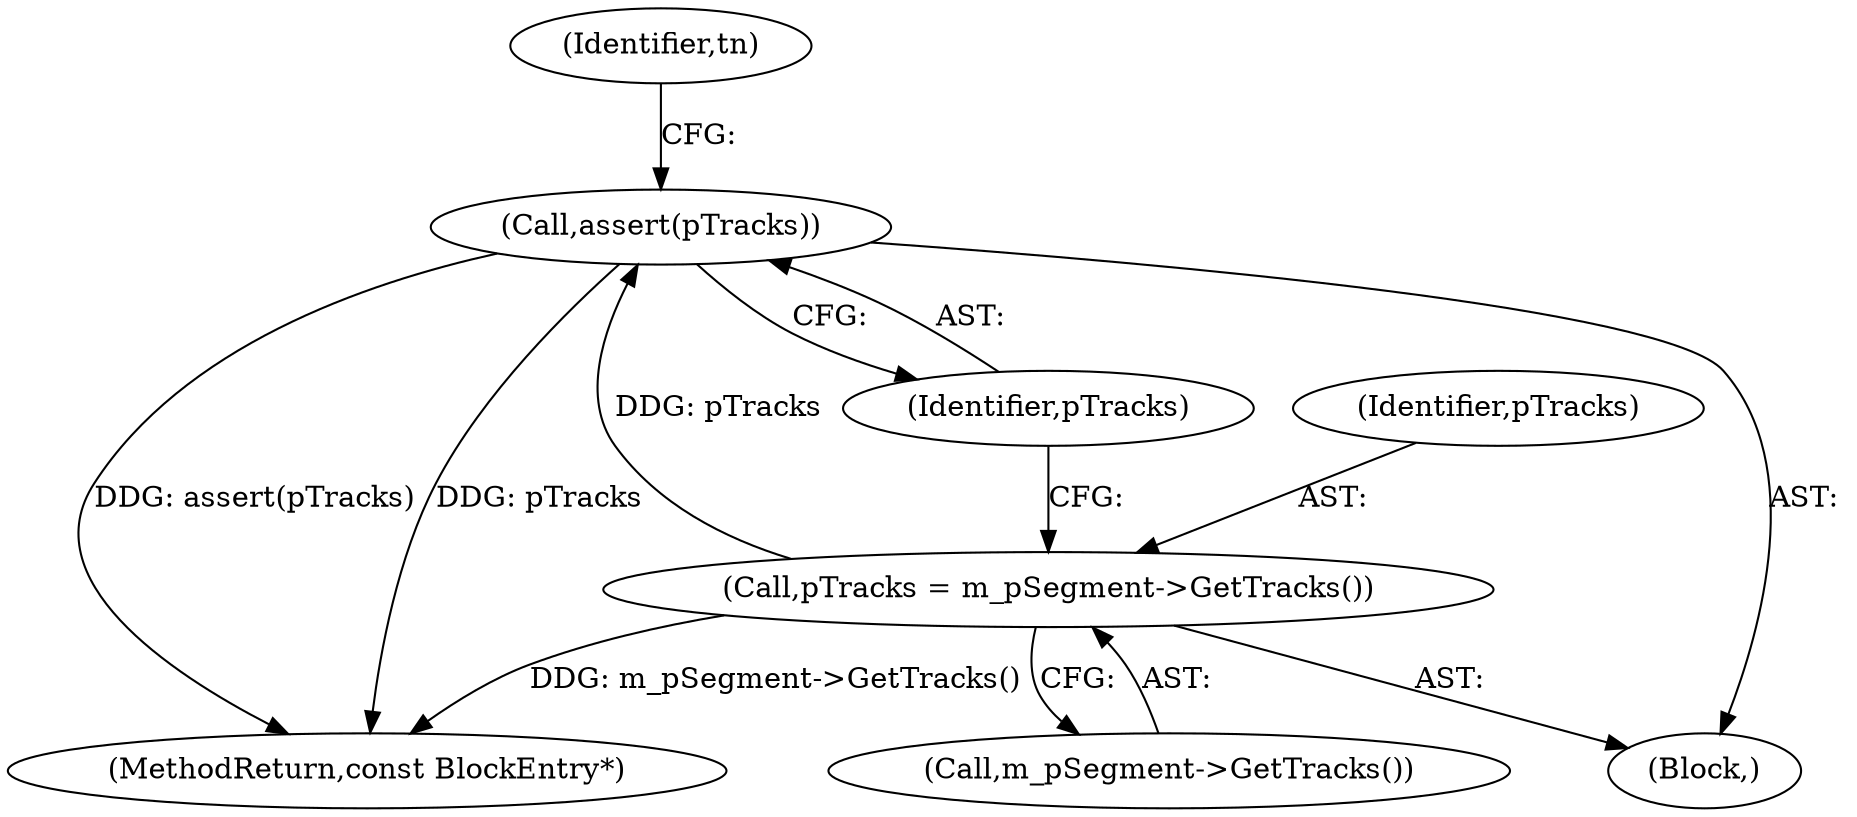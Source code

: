 digraph "0_Android_04839626ed859623901ebd3a5fd483982186b59d_78@API" {
"1000257" [label="(Call,assert(pTracks))"];
"1000254" [label="(Call,pTracks = m_pSegment->GetTracks())"];
"1000255" [label="(Identifier,pTracks)"];
"1000302" [label="(MethodReturn,const BlockEntry*)"];
"1000257" [label="(Call,assert(pTracks))"];
"1000258" [label="(Identifier,pTracks)"];
"1000261" [label="(Identifier,tn)"];
"1000254" [label="(Call,pTracks = m_pSegment->GetTracks())"];
"1000204" [label="(Block,)"];
"1000256" [label="(Call,m_pSegment->GetTracks())"];
"1000257" -> "1000204"  [label="AST: "];
"1000257" -> "1000258"  [label="CFG: "];
"1000258" -> "1000257"  [label="AST: "];
"1000261" -> "1000257"  [label="CFG: "];
"1000257" -> "1000302"  [label="DDG: pTracks"];
"1000257" -> "1000302"  [label="DDG: assert(pTracks)"];
"1000254" -> "1000257"  [label="DDG: pTracks"];
"1000254" -> "1000204"  [label="AST: "];
"1000254" -> "1000256"  [label="CFG: "];
"1000255" -> "1000254"  [label="AST: "];
"1000256" -> "1000254"  [label="AST: "];
"1000258" -> "1000254"  [label="CFG: "];
"1000254" -> "1000302"  [label="DDG: m_pSegment->GetTracks()"];
}
